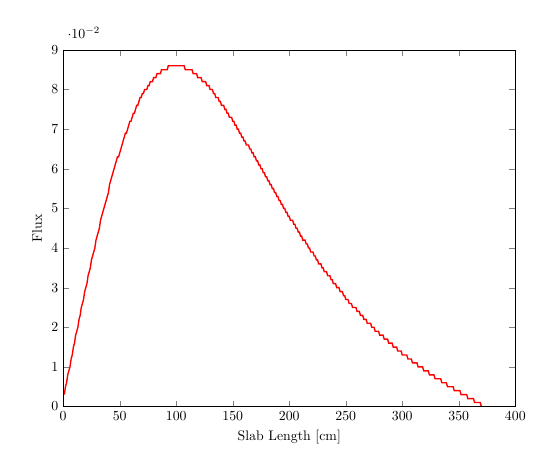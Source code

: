 \begin{tikzpicture}[scale=0.5]

\def\figwidth{0.375\textwidth};
\def\figheight{0.325\textwidth};

\begin{axis}[%
name=plot1,
scale only axis,
width=4.521in,
height=3.566in,
xmin=0, xmax=400,
ymin=0, ymax=0.09,
view={-37.5}{20},
xlabel={Slab Length [cm]},
ylabel={Flux},
axis on top]
\addplot [
color=red,
solid,
line width=1.0pt
]
coordinates{
 (1,0.003)(2,0.005)(3,0.006)(4,0.008)(5,0.009)(6,0.01)(7,0.012)(8,0.013)(9,0.015)(10,0.016)(11,0.018)(12,0.019)(13,0.02)(14,0.022)(15,0.023)(16,0.025)(17,0.026)(18,0.027)(19,0.029)(20,0.03)(21,0.031)(22,0.033)(23,0.034)(24,0.035)(25,0.037)(26,0.038)(27,0.039)(28,0.04)(29,0.042)(30,0.043)(31,0.044)(32,0.045)(33,0.047)(34,0.048)(35,0.049)(36,0.05)(37,0.051)(38,0.052)(39,0.053)(40,0.054)(41,0.056)(42,0.057)(43,0.058)(44,0.059)(45,0.06)(46,0.061)(47,0.062)(48,0.063)(49,0.063)(50,0.064)(51,0.065)(52,0.066)(53,0.067)(54,0.068)(55,0.069)(56,0.069)(57,0.07)(58,0.071)(59,0.072)(60,0.072)(61,0.073)(62,0.074)(63,0.074)(64,0.075)(65,0.076)(66,0.076)(67,0.077)(68,0.078)(69,0.078)(70,0.079)(71,0.079)(72,0.08)(73,0.08)(74,0.08)(75,0.081)(76,0.081)(77,0.082)(78,0.082)(79,0.082)(80,0.083)(81,0.083)(82,0.083)(83,0.084)(84,0.084)(85,0.084)(86,0.084)(87,0.085)(88,0.085)(89,0.085)(90,0.085)(91,0.085)(92,0.085)(93,0.086)(94,0.086)(95,0.086)(96,0.086)(97,0.086)(98,0.086)(99,0.086)(100,0.086)(101,0.086)(102,0.086)(103,0.086)(104,0.086)(105,0.086)(106,0.086)(107,0.086)(108,0.085)(109,0.085)(110,0.085)(111,0.085)(112,0.085)(113,0.085)(114,0.085)(115,0.084)(116,0.084)(117,0.084)(118,0.084)(119,0.083)(120,0.083)(121,0.083)(122,0.083)(123,0.082)(124,0.082)(125,0.082)(126,0.082)(127,0.081)(128,0.081)(129,0.081)(130,0.08)(131,0.08)(132,0.08)(133,0.079)(134,0.079)(135,0.078)(136,0.078)(137,0.078)(138,0.077)(139,0.077)(140,0.076)(141,0.076)(142,0.076)(143,0.075)(144,0.075)(145,0.074)(146,0.074)(147,0.073)(148,0.073)(149,0.073)(150,0.072)(151,0.072)(152,0.071)(153,0.071)(154,0.07)(155,0.07)(156,0.069)(157,0.069)(158,0.068)(159,0.068)(160,0.067)(161,0.067)(162,0.066)(163,0.066)(164,0.066)(165,0.065)(166,0.065)(167,0.064)(168,0.064)(169,0.063)(170,0.063)(171,0.062)(172,0.062)(173,0.061)(174,0.061)(175,0.06)(176,0.06)(177,0.059)(178,0.059)(179,0.058)(180,0.058)(181,0.057)(182,0.057)(183,0.056)(184,0.056)(185,0.055)(186,0.055)(187,0.054)(188,0.054)(189,0.053)(190,0.053)(191,0.052)(192,0.052)(193,0.051)(194,0.051)(195,0.05)(196,0.05)(197,0.049)(198,0.049)(199,0.048)(200,0.048)(201,0.047)(202,0.047)(203,0.047)(204,0.046)(205,0.046)(206,0.045)(207,0.045)(208,0.044)(209,0.044)(210,0.043)(211,0.043)(212,0.042)(213,0.042)(214,0.042)(215,0.041)(216,0.041)(217,0.04)(218,0.04)(219,0.039)(220,0.039)(221,0.039)(222,0.038)(223,0.038)(224,0.037)(225,0.037)(226,0.036)(227,0.036)(228,0.036)(229,0.035)(230,0.035)(231,0.034)(232,0.034)(233,0.034)(234,0.033)(235,0.033)(236,0.033)(237,0.032)(238,0.032)(239,0.031)(240,0.031)(241,0.031)(242,0.03)(243,0.03)(244,0.03)(245,0.029)(246,0.029)(247,0.029)(248,0.028)(249,0.028)(250,0.027)(251,0.027)(252,0.027)(253,0.026)(254,0.026)(255,0.026)(256,0.025)(257,0.025)(258,0.025)(259,0.025)(260,0.024)(261,0.024)(262,0.024)(263,0.023)(264,0.023)(265,0.023)(266,0.022)(267,0.022)(268,0.022)(269,0.021)(270,0.021)(271,0.021)(272,0.021)(273,0.02)(274,0.02)(275,0.02)(276,0.019)(277,0.019)(278,0.019)(279,0.019)(280,0.018)(281,0.018)(282,0.018)(283,0.018)(284,0.017)(285,0.017)(286,0.017)(287,0.017)(288,0.016)(289,0.016)(290,0.016)(291,0.016)(292,0.015)(293,0.015)(294,0.015)(295,0.015)(296,0.014)(297,0.014)(298,0.014)(299,0.014)(300,0.013)(301,0.013)(302,0.013)(303,0.013)(304,0.013)(305,0.012)(306,0.012)(307,0.012)(308,0.012)(309,0.011)(310,0.011)(311,0.011)(312,0.011)(313,0.011)(314,0.01)(315,0.01)(316,0.01)(317,0.01)(318,0.01)(319,0.009)(320,0.009)(321,0.009)(322,0.009)(323,0.009)(324,0.008)(325,0.008)(326,0.008)(327,0.008)(328,0.008)(329,0.007)(330,0.007)(331,0.007)(332,0.007)(333,0.007)(334,0.007)(335,0.006)(336,0.006)(337,0.006)(338,0.006)(339,0.006)(340,0.005)(341,0.005)(342,0.005)(343,0.005)(344,0.005)(345,0.005)(346,0.004)(347,0.004)(348,0.004)(349,0.004)(350,0.004)(351,0.004)(352,0.003)(353,0.003)(354,0.003)(355,0.003)(356,0.003)(357,0.003)(358,0.002)(359,0.002)(360,0.002)(361,0.002)(362,0.002)(363,0.002)(364,0.001)(365,0.001)(366,0.001)(367,0.001)(368,0.001)(369,0.001)(370,0.0) 
};

\end{axis}

\end{tikzpicture}
